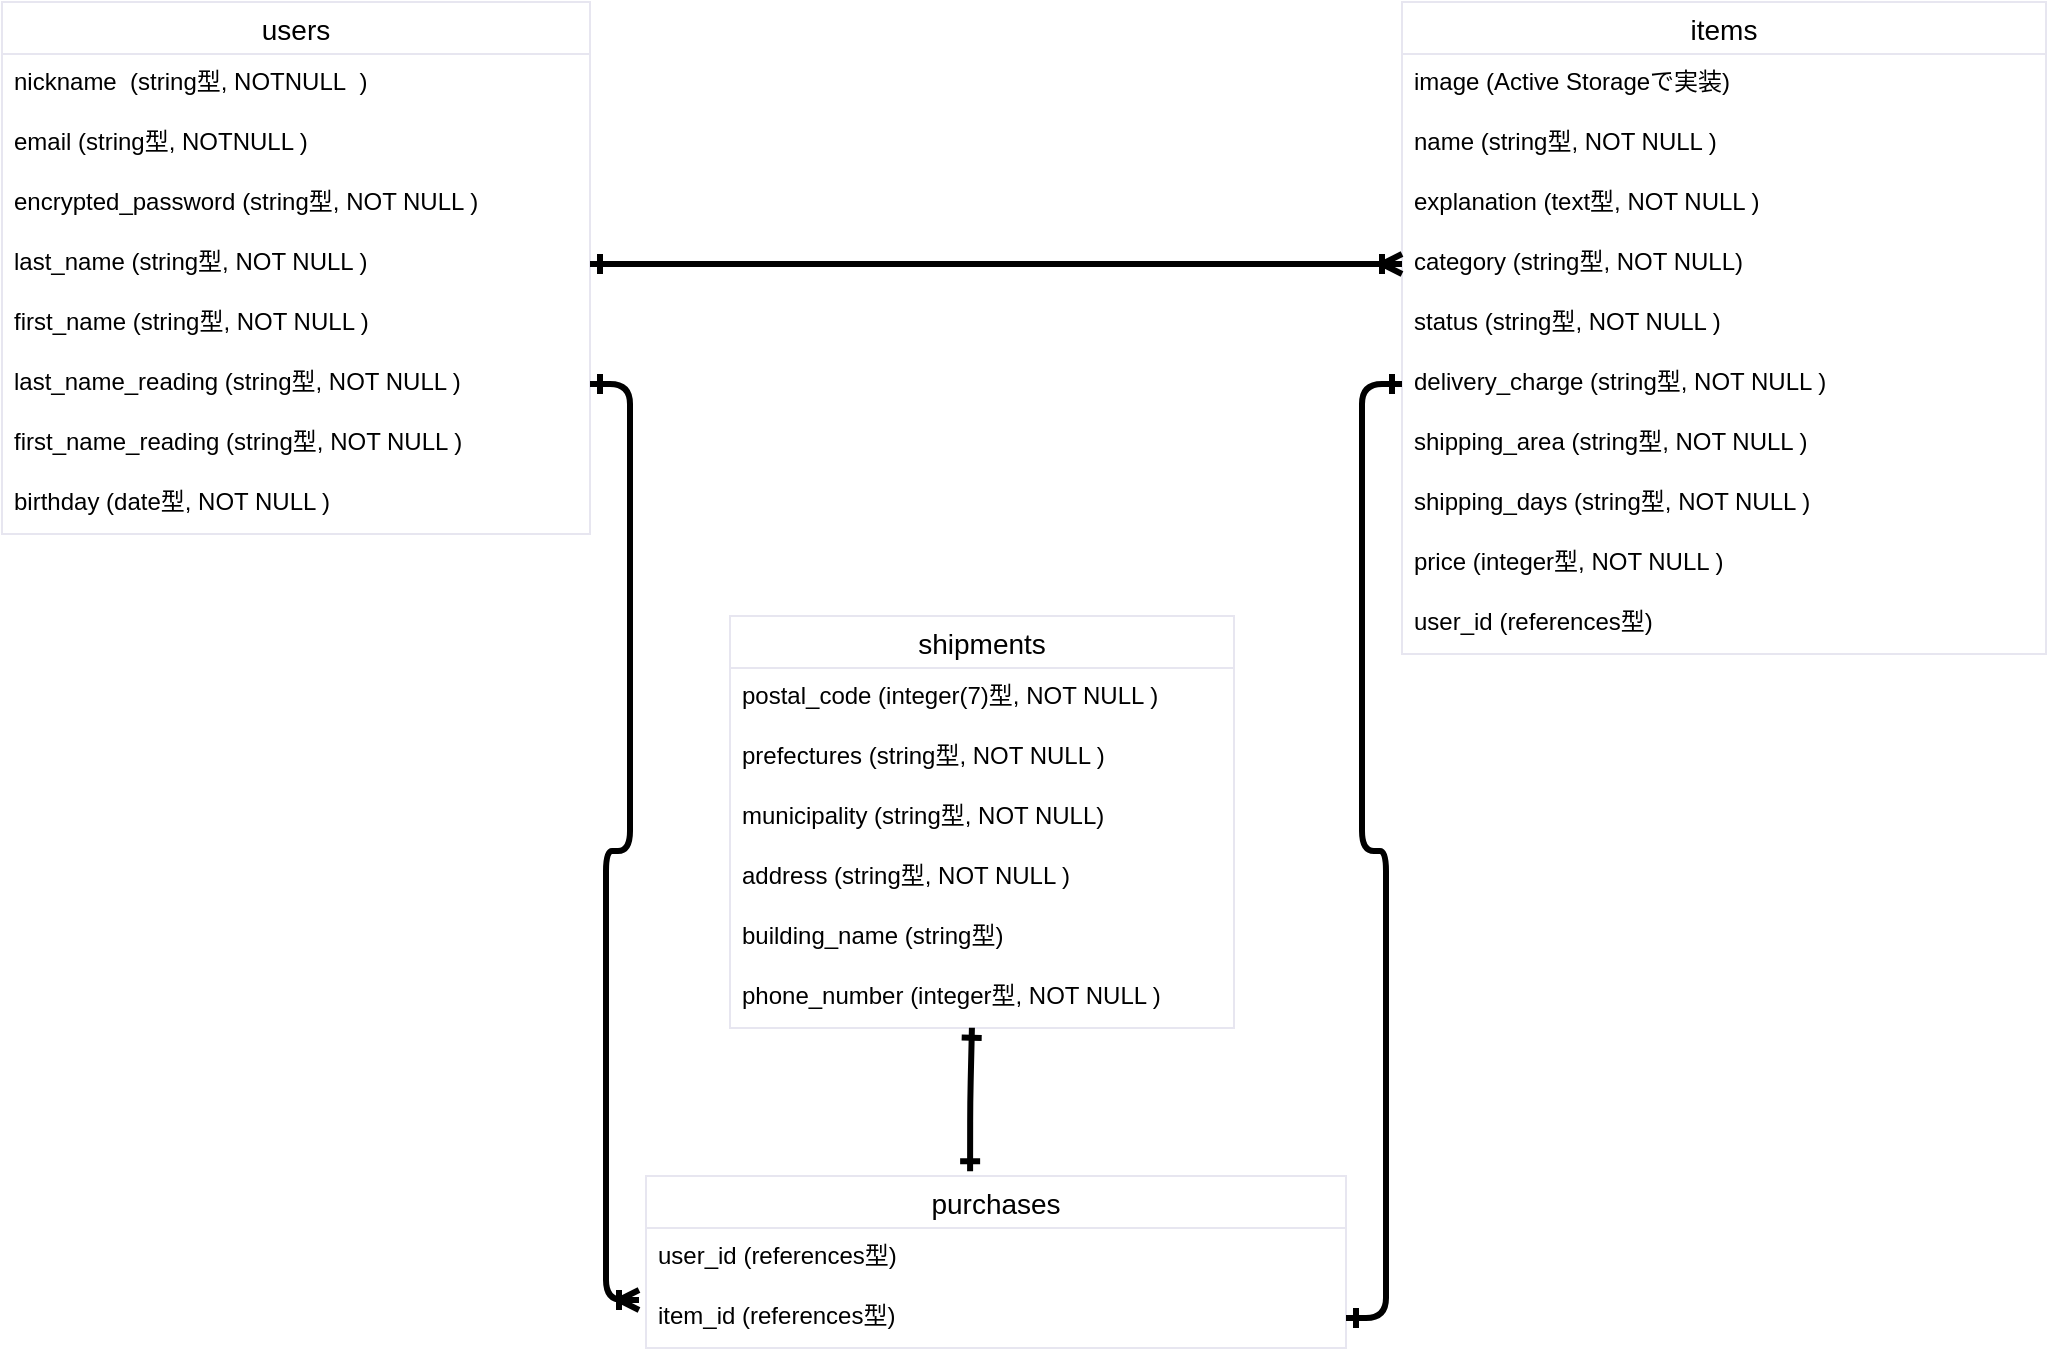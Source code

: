 <mxfile>
    <diagram id="r9k9fodswpN6PBDXPWCa" name="ページ1">
        <mxGraphModel dx="1106" dy="800" grid="1" gridSize="14" guides="1" tooltips="1" connect="1" arrows="1" fold="1" page="1" pageScale="1" pageWidth="2339" pageHeight="3300" math="0" shadow="0">
            <root>
                <mxCell id="0"/>
                <mxCell id="1" parent="0"/>
                <mxCell id="30" style="edgeStyle=orthogonalEdgeStyle;curved=0;rounded=1;orthogonalLoop=1;jettySize=auto;html=1;entryX=0.5;entryY=0;entryDx=0;entryDy=0;" edge="1" parent="1">
                    <mxGeometry relative="1" as="geometry">
                        <mxPoint x="448.0" y="812" as="sourcePoint"/>
                        <mxPoint x="448.0" y="812" as="targetPoint"/>
                    </mxGeometry>
                </mxCell>
                <mxCell id="91" value="users" style="swimlane;fontStyle=0;childLayout=stackLayout;horizontal=1;startSize=26;horizontalStack=0;resizeParent=1;resizeParentMax=0;resizeLast=0;collapsible=1;marginBottom=0;align=center;fontSize=14;rounded=0;strokeColor=#E7E6F0;" vertex="1" parent="1">
                    <mxGeometry x="336" y="533" width="294" height="266" as="geometry"/>
                </mxCell>
                <mxCell id="92" value="nickname  (string型, NOTNULL  )&#10;" style="text;strokeColor=none;fillColor=none;spacingLeft=4;spacingRight=4;overflow=hidden;rotatable=0;points=[[0,0.5],[1,0.5]];portConstraint=eastwest;fontSize=12;" vertex="1" parent="91">
                    <mxGeometry y="26" width="294" height="30" as="geometry"/>
                </mxCell>
                <mxCell id="93" value="email (string型, NOTNULL )" style="text;strokeColor=none;fillColor=none;spacingLeft=4;spacingRight=4;overflow=hidden;rotatable=0;points=[[0,0.5],[1,0.5]];portConstraint=eastwest;fontSize=12;" vertex="1" parent="91">
                    <mxGeometry y="56" width="294" height="30" as="geometry"/>
                </mxCell>
                <mxCell id="109" value="encrypted_password (string型, NOT NULL )" style="text;strokeColor=none;fillColor=none;spacingLeft=4;spacingRight=4;overflow=hidden;rotatable=0;points=[[0,0.5],[1,0.5]];portConstraint=eastwest;fontSize=12;" vertex="1" parent="91">
                    <mxGeometry y="86" width="294" height="30" as="geometry"/>
                </mxCell>
                <mxCell id="112" value="last_name (string型, NOT NULL )" style="text;strokeColor=none;fillColor=none;spacingLeft=4;spacingRight=4;overflow=hidden;rotatable=0;points=[[0,0.5],[1,0.5]];portConstraint=eastwest;fontSize=12;" vertex="1" parent="91">
                    <mxGeometry y="116" width="294" height="30" as="geometry"/>
                </mxCell>
                <mxCell id="113" value="first_name (string型, NOT NULL )" style="text;strokeColor=none;fillColor=none;spacingLeft=4;spacingRight=4;overflow=hidden;rotatable=0;points=[[0,0.5],[1,0.5]];portConstraint=eastwest;fontSize=12;" vertex="1" parent="91">
                    <mxGeometry y="146" width="294" height="30" as="geometry"/>
                </mxCell>
                <mxCell id="111" value="last_name_reading (string型, NOT NULL )" style="text;strokeColor=none;fillColor=none;spacingLeft=4;spacingRight=4;overflow=hidden;rotatable=0;points=[[0,0.5],[1,0.5]];portConstraint=eastwest;fontSize=12;" vertex="1" parent="91">
                    <mxGeometry y="176" width="294" height="30" as="geometry"/>
                </mxCell>
                <mxCell id="110" value="first_name_reading (string型, NOT NULL )" style="text;strokeColor=none;fillColor=none;spacingLeft=4;spacingRight=4;overflow=hidden;rotatable=0;points=[[0,0.5],[1,0.5]];portConstraint=eastwest;fontSize=12;" vertex="1" parent="91">
                    <mxGeometry y="206" width="294" height="30" as="geometry"/>
                </mxCell>
                <mxCell id="128" value="birthday (date型, NOT NULL )" style="text;strokeColor=none;fillColor=none;spacingLeft=4;spacingRight=4;overflow=hidden;rotatable=0;points=[[0,0.5],[1,0.5]];portConstraint=eastwest;fontSize=12;" vertex="1" parent="91">
                    <mxGeometry y="236" width="294" height="30" as="geometry"/>
                </mxCell>
                <mxCell id="97" value="items" style="swimlane;fontStyle=0;childLayout=stackLayout;horizontal=1;startSize=26;horizontalStack=0;resizeParent=1;resizeParentMax=0;resizeLast=0;collapsible=1;marginBottom=0;align=center;fontSize=14;rounded=0;strokeColor=#E7E6F0;" vertex="1" parent="1">
                    <mxGeometry x="1036" y="533" width="322" height="326" as="geometry"/>
                </mxCell>
                <mxCell id="99" value="image (Active Storageで実装)&#10;" style="text;strokeColor=none;fillColor=none;spacingLeft=4;spacingRight=4;overflow=hidden;rotatable=0;points=[[0,0.5],[1,0.5]];portConstraint=eastwest;fontSize=12;" vertex="1" parent="97">
                    <mxGeometry y="26" width="322" height="30" as="geometry"/>
                </mxCell>
                <mxCell id="116" value="name (string型, NOT NULL )" style="text;strokeColor=none;fillColor=none;spacingLeft=4;spacingRight=4;overflow=hidden;rotatable=0;points=[[0,0.5],[1,0.5]];portConstraint=eastwest;fontSize=12;" vertex="1" parent="97">
                    <mxGeometry y="56" width="322" height="30" as="geometry"/>
                </mxCell>
                <mxCell id="122" value="explanation (text型, NOT NULL )" style="text;strokeColor=none;fillColor=none;spacingLeft=4;spacingRight=4;overflow=hidden;rotatable=0;points=[[0,0.5],[1,0.5]];portConstraint=eastwest;fontSize=12;" vertex="1" parent="97">
                    <mxGeometry y="86" width="322" height="30" as="geometry"/>
                </mxCell>
                <mxCell id="121" value="category (string型, NOT NULL)" style="text;strokeColor=none;fillColor=none;spacingLeft=4;spacingRight=4;overflow=hidden;rotatable=0;points=[[0,0.5],[1,0.5]];portConstraint=eastwest;fontSize=12;" vertex="1" parent="97">
                    <mxGeometry y="116" width="322" height="30" as="geometry"/>
                </mxCell>
                <mxCell id="120" value="status (string型, NOT NULL )" style="text;strokeColor=none;fillColor=none;spacingLeft=4;spacingRight=4;overflow=hidden;rotatable=0;points=[[0,0.5],[1,0.5]];portConstraint=eastwest;fontSize=12;" vertex="1" parent="97">
                    <mxGeometry y="146" width="322" height="30" as="geometry"/>
                </mxCell>
                <mxCell id="123" value="delivery_charge (string型, NOT NULL )" style="text;strokeColor=none;fillColor=none;spacingLeft=4;spacingRight=4;overflow=hidden;rotatable=0;points=[[0,0.5],[1,0.5]];portConstraint=eastwest;fontSize=12;" vertex="1" parent="97">
                    <mxGeometry y="176" width="322" height="30" as="geometry"/>
                </mxCell>
                <mxCell id="117" value="shipping_area (string型, NOT NULL )" style="text;strokeColor=none;fillColor=none;spacingLeft=4;spacingRight=4;overflow=hidden;rotatable=0;points=[[0,0.5],[1,0.5]];portConstraint=eastwest;fontSize=12;" vertex="1" parent="97">
                    <mxGeometry y="206" width="322" height="30" as="geometry"/>
                </mxCell>
                <mxCell id="114" value="shipping_days (string型, NOT NULL )" style="text;strokeColor=none;fillColor=none;spacingLeft=4;spacingRight=4;overflow=hidden;rotatable=0;points=[[0,0.5],[1,0.5]];portConstraint=eastwest;fontSize=12;" vertex="1" parent="97">
                    <mxGeometry y="236" width="322" height="30" as="geometry"/>
                </mxCell>
                <mxCell id="119" value="price (integer型, NOT NULL )" style="text;strokeColor=none;fillColor=none;spacingLeft=4;spacingRight=4;overflow=hidden;rotatable=0;points=[[0,0.5],[1,0.5]];portConstraint=eastwest;fontSize=12;" vertex="1" parent="97">
                    <mxGeometry y="266" width="322" height="30" as="geometry"/>
                </mxCell>
                <mxCell id="138" value="user_id (references型)" style="text;strokeColor=none;fillColor=none;spacingLeft=4;spacingRight=4;overflow=hidden;rotatable=0;points=[[0,0.5],[1,0.5]];portConstraint=eastwest;fontSize=12;" vertex="1" parent="97">
                    <mxGeometry y="296" width="322" height="30" as="geometry"/>
                </mxCell>
                <mxCell id="101" value="shipments" style="swimlane;fontStyle=0;childLayout=stackLayout;horizontal=1;startSize=26;horizontalStack=0;resizeParent=1;resizeParentMax=0;resizeLast=0;collapsible=1;marginBottom=0;align=center;fontSize=14;rounded=0;strokeColor=#E7E6F0;" vertex="1" parent="1">
                    <mxGeometry x="700" y="840" width="252" height="206" as="geometry"/>
                </mxCell>
                <mxCell id="103" value="postal_code (integer(7)型, NOT NULL )" style="text;strokeColor=none;fillColor=none;spacingLeft=4;spacingRight=4;overflow=hidden;rotatable=0;points=[[0,0.5],[1,0.5]];portConstraint=eastwest;fontSize=12;" vertex="1" parent="101">
                    <mxGeometry y="26" width="252" height="30" as="geometry"/>
                </mxCell>
                <mxCell id="127" value="prefectures (string型, NOT NULL )" style="text;strokeColor=none;fillColor=none;spacingLeft=4;spacingRight=4;overflow=hidden;rotatable=0;points=[[0,0.5],[1,0.5]];portConstraint=eastwest;fontSize=12;" vertex="1" parent="101">
                    <mxGeometry y="56" width="252" height="30" as="geometry"/>
                </mxCell>
                <mxCell id="126" value="municipality (string型, NOT NULL)" style="text;strokeColor=none;fillColor=none;spacingLeft=4;spacingRight=4;overflow=hidden;rotatable=0;points=[[0,0.5],[1,0.5]];portConstraint=eastwest;fontSize=12;" vertex="1" parent="101">
                    <mxGeometry y="86" width="252" height="30" as="geometry"/>
                </mxCell>
                <mxCell id="124" value="address (string型, NOT NULL )" style="text;strokeColor=none;fillColor=none;spacingLeft=4;spacingRight=4;overflow=hidden;rotatable=0;points=[[0,0.5],[1,0.5]];portConstraint=eastwest;fontSize=12;" vertex="1" parent="101">
                    <mxGeometry y="116" width="252" height="30" as="geometry"/>
                </mxCell>
                <mxCell id="130" value="building_name (string型)" style="text;strokeColor=none;fillColor=none;spacingLeft=4;spacingRight=4;overflow=hidden;rotatable=0;points=[[0,0.5],[1,0.5]];portConstraint=eastwest;fontSize=12;" vertex="1" parent="101">
                    <mxGeometry y="146" width="252" height="30" as="geometry"/>
                </mxCell>
                <mxCell id="104" value="phone_number (integer型, NOT NULL )" style="text;strokeColor=none;fillColor=none;spacingLeft=4;spacingRight=4;overflow=hidden;rotatable=0;points=[[0,0.5],[1,0.5]];portConstraint=eastwest;fontSize=12;" vertex="1" parent="101">
                    <mxGeometry y="176" width="252" height="30" as="geometry"/>
                </mxCell>
                <mxCell id="137" style="edgeStyle=orthogonalEdgeStyle;curved=0;rounded=1;jumpSize=10;orthogonalLoop=1;jettySize=auto;html=1;entryX=0.48;entryY=0.996;entryDx=0;entryDy=0;entryPerimeter=0;startArrow=ERone;startFill=0;endArrow=ERone;endFill=0;strokeWidth=3;exitX=0.463;exitY=-0.027;exitDx=0;exitDy=0;exitPerimeter=0;" edge="1" parent="1" source="105" target="104">
                    <mxGeometry relative="1" as="geometry"/>
                </mxCell>
                <mxCell id="105" value="purchases" style="swimlane;fontStyle=0;childLayout=stackLayout;horizontal=1;startSize=26;horizontalStack=0;resizeParent=1;resizeParentMax=0;resizeLast=0;collapsible=1;marginBottom=0;align=center;fontSize=14;rounded=0;strokeColor=#E7E6F0;" vertex="1" parent="1">
                    <mxGeometry x="658" y="1120" width="350" height="86" as="geometry"/>
                </mxCell>
                <mxCell id="107" value="user_id (references型)" style="text;strokeColor=none;fillColor=none;spacingLeft=4;spacingRight=4;overflow=hidden;rotatable=0;points=[[0,0.5],[1,0.5]];portConstraint=eastwest;fontSize=12;" vertex="1" parent="105">
                    <mxGeometry y="26" width="350" height="30" as="geometry"/>
                </mxCell>
                <mxCell id="108" value="item_id (references型)" style="text;strokeColor=none;fillColor=none;spacingLeft=4;spacingRight=4;overflow=hidden;rotatable=0;points=[[0,0.5],[1,0.5]];portConstraint=eastwest;fontSize=12;" vertex="1" parent="105">
                    <mxGeometry y="56" width="350" height="30" as="geometry"/>
                </mxCell>
                <mxCell id="132" style="edgeStyle=orthogonalEdgeStyle;curved=0;rounded=1;orthogonalLoop=1;jettySize=auto;html=1;exitX=1;exitY=0.5;exitDx=0;exitDy=0;startArrow=ERone;startFill=0;endArrow=ERoneToMany;endFill=0;entryX=0;entryY=0.5;entryDx=0;entryDy=0;strokeWidth=3;jumpSize=10;" edge="1" parent="1" source="112" target="121">
                    <mxGeometry relative="1" as="geometry">
                        <mxPoint x="826" y="663.529" as="targetPoint"/>
                    </mxGeometry>
                </mxCell>
                <mxCell id="133" style="edgeStyle=orthogonalEdgeStyle;curved=0;rounded=1;jumpSize=10;orthogonalLoop=1;jettySize=auto;html=1;exitX=1;exitY=0.5;exitDx=0;exitDy=0;entryX=-0.01;entryY=0.2;entryDx=0;entryDy=0;entryPerimeter=0;startArrow=ERone;startFill=0;endArrow=ERoneToMany;endFill=0;strokeWidth=3;" edge="1" parent="1" source="111" target="108">
                    <mxGeometry relative="1" as="geometry"/>
                </mxCell>
                <mxCell id="135" style="edgeStyle=orthogonalEdgeStyle;curved=0;rounded=1;jumpSize=10;orthogonalLoop=1;jettySize=auto;html=1;exitX=0;exitY=0.5;exitDx=0;exitDy=0;startArrow=ERone;startFill=0;endArrow=ERone;endFill=0;strokeWidth=3;entryX=1;entryY=0.5;entryDx=0;entryDy=0;" edge="1" parent="1" source="123" target="108">
                    <mxGeometry relative="1" as="geometry">
                        <mxPoint x="1008" y="1008" as="targetPoint"/>
                    </mxGeometry>
                </mxCell>
            </root>
        </mxGraphModel>
    </diagram>
</mxfile>
